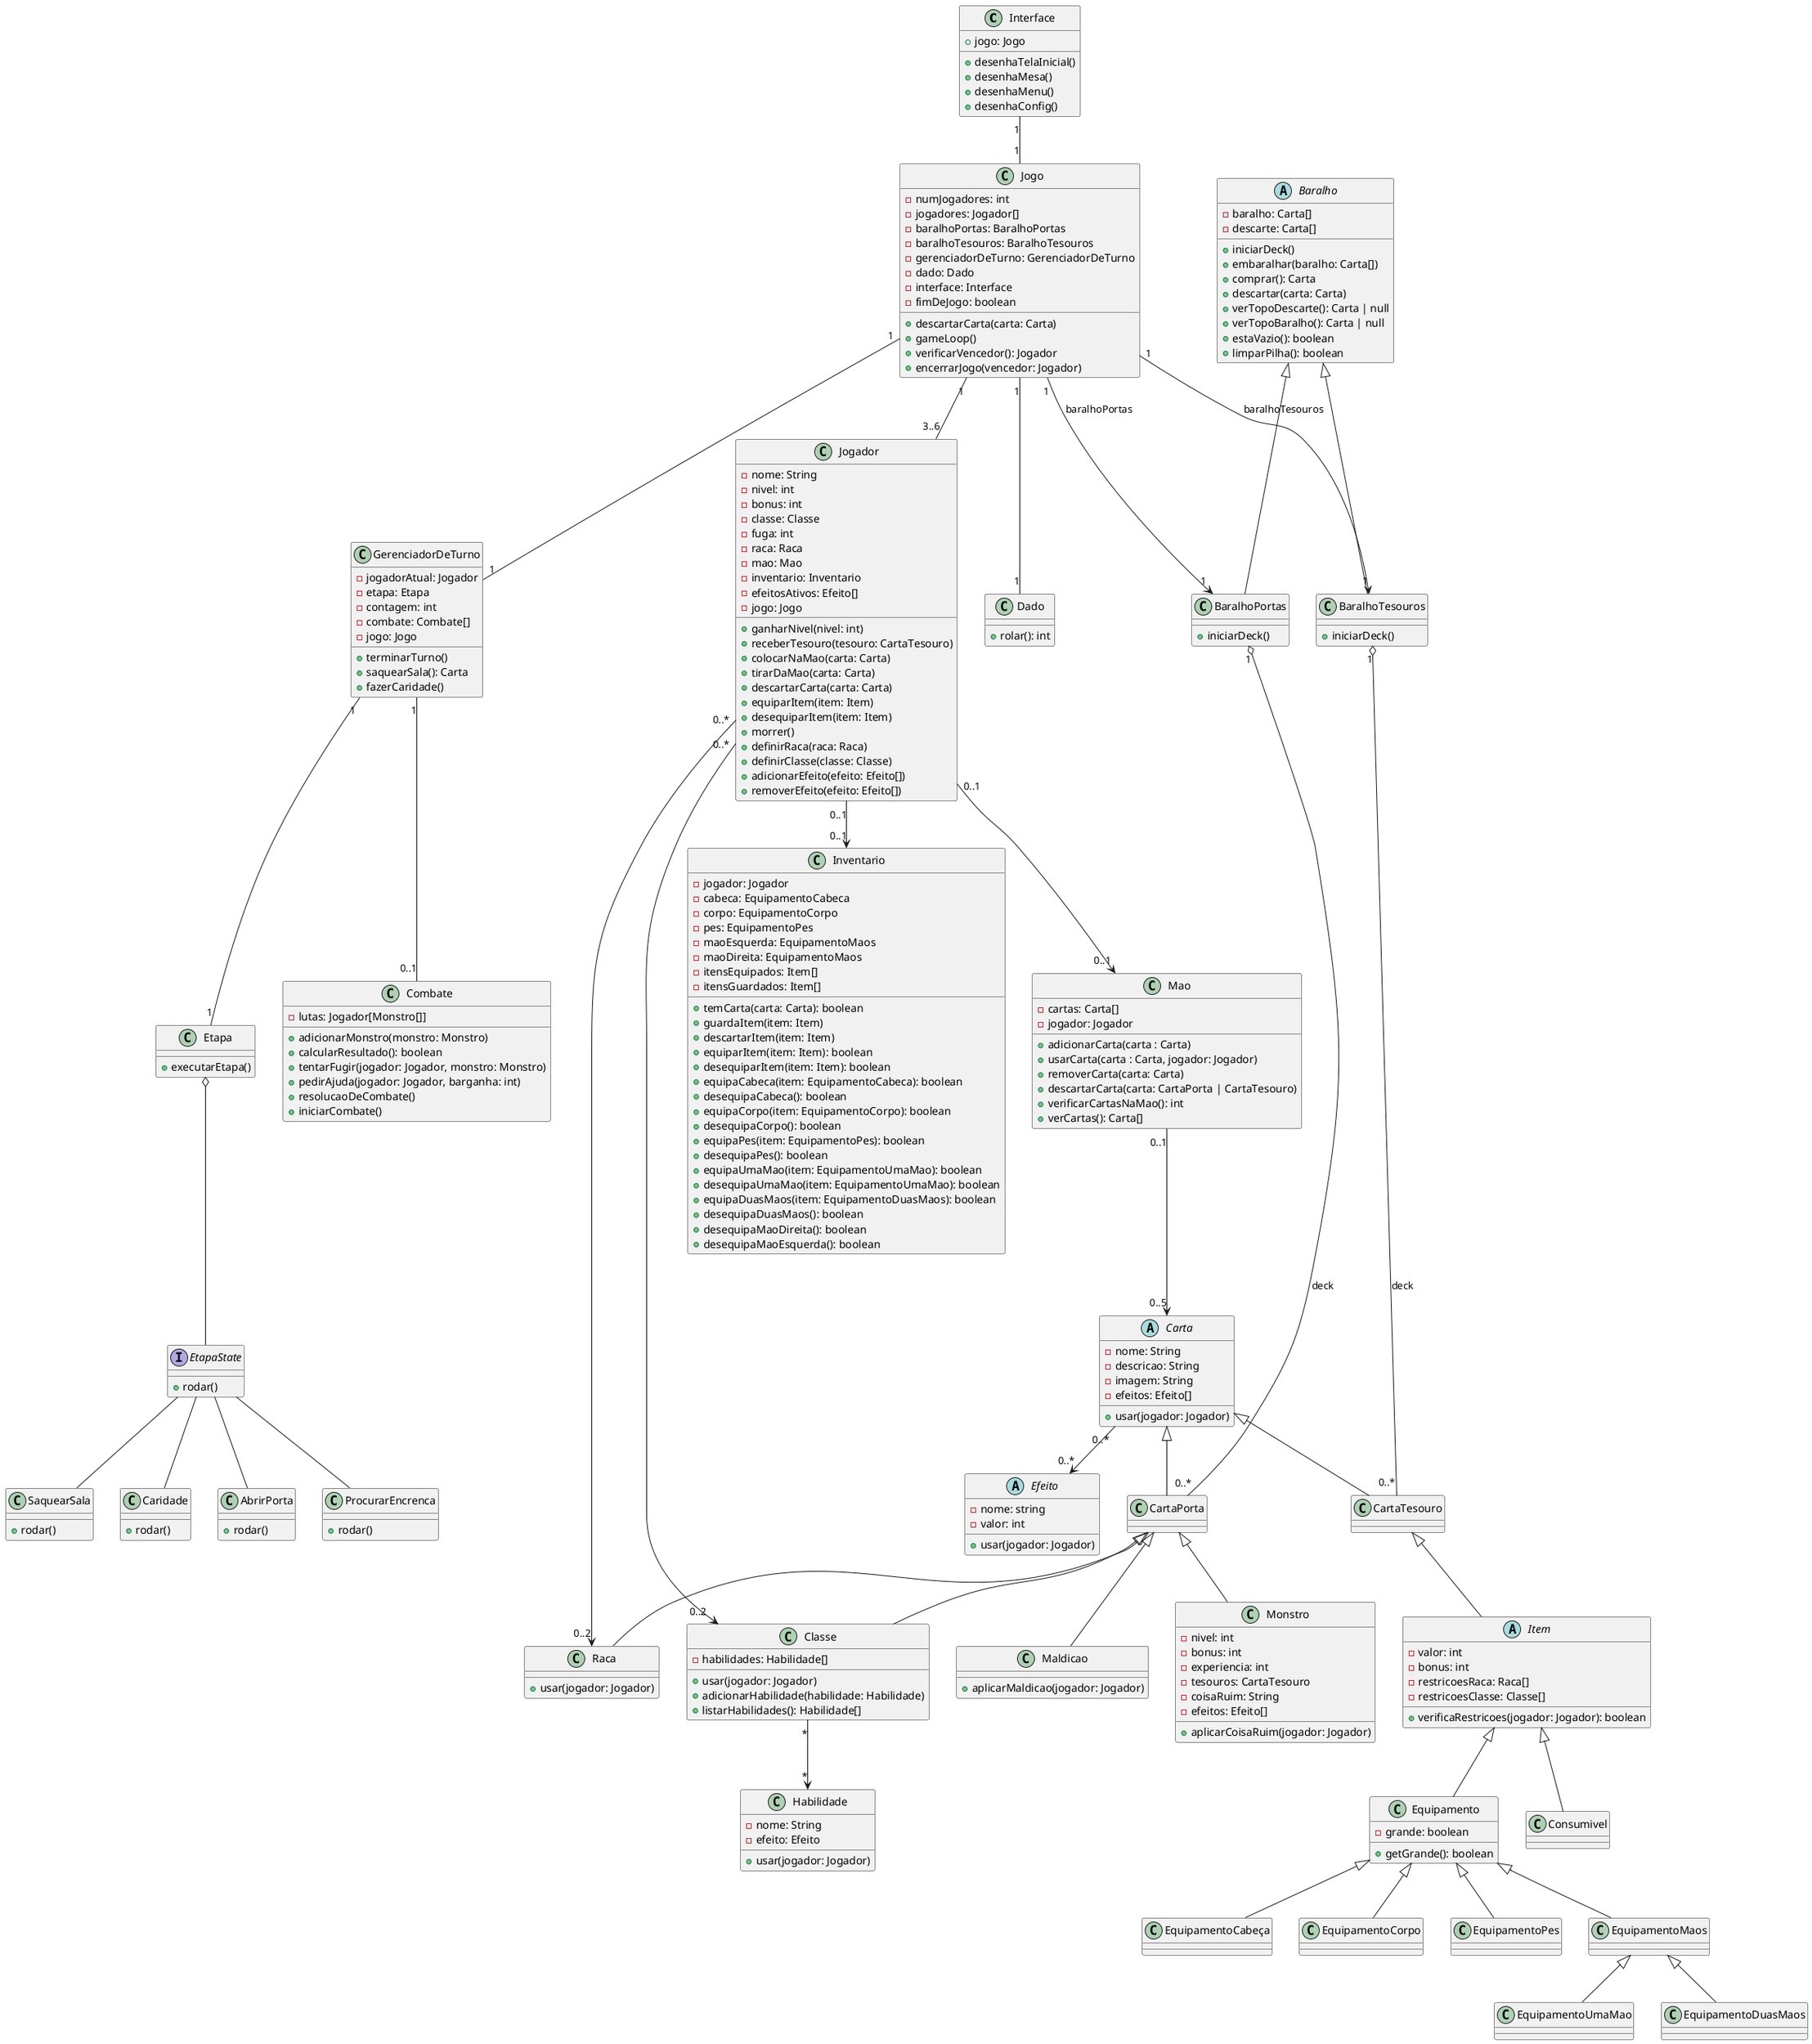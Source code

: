@startuml
class Interface {
  + jogo: Jogo
  + desenhaTelaInicial()
  + desenhaMesa()
  + desenhaMenu()
  + desenhaConfig()
}

class Jogo {
  - numJogadores: int
  - jogadores: Jogador[]
  - baralhoPortas: BaralhoPortas
  - baralhoTesouros: BaralhoTesouros
  - gerenciadorDeTurno: GerenciadorDeTurno
  - dado: Dado
  - interface: Interface
  - fimDeJogo: boolean
  + descartarCarta(carta: Carta)
  + gameLoop()
  + verificarVencedor(): Jogador
  + encerrarJogo(vencedor: Jogador)
}

class Dado {
  + rolar(): int
}

class Jogador {
  - nome: String
  - nivel: int
  - bonus: int
  - classe: Classe
  - fuga: int
  - raca: Raca
  - mao: Mao
  - inventario: Inventario
  - efeitosAtivos: Efeito[]
  - jogo: Jogo
  + ganharNivel(nivel: int)
  + receberTesouro(tesouro: CartaTesouro)
  + colocarNaMao(carta: Carta)
  + tirarDaMao(carta: Carta)
  + descartarCarta(carta: Carta)
  + equiparItem(item: Item)
  + desequiparItem(item: Item)
  + morrer()
  + definirRaca(raca: Raca)
  + definirClasse(classe: Classe)
  + adicionarEfeito(efeito: Efeito[])
  + removerEfeito(efeito: Efeito[])
}

class GerenciadorDeTurno {
  - jogadorAtual: Jogador
  - etapa: Etapa
  - contagem: int
  - combate: Combate[]
  - jogo: Jogo
  + terminarTurno()
  + saquearSala(): Carta
  + fazerCaridade()
}

class Mao {
  - cartas: Carta[]
  - jogador: Jogador
  + adicionarCarta(carta : Carta)
  + usarCarta(carta : Carta, jogador: Jogador)
  + removerCarta(carta: Carta)
  + descartarCarta(carta: CartaPorta | CartaTesouro)
  + verificarCartasNaMao(): int
  + verCartas(): Carta[]
}

class Inventario {
  - jogador: Jogador
  - cabeca: EquipamentoCabeca
  - corpo: EquipamentoCorpo
  - pes: EquipamentoPes
  - maoEsquerda: EquipamentoMaos
  - maoDireita: EquipamentoMaos
  - itensEquipados: Item[]
  - itensGuardados: Item[]
  + temCarta(carta: Carta): boolean
  + guardaItem(item: Item)
  + descartarItem(item: Item)
  + equiparItem(item: Item): boolean
  + desequiparItem(item: Item): boolean
  + equipaCabeca(item: EquipamentoCabeca): boolean
  + desequipaCabeca(): boolean
  + equipaCorpo(item: EquipamentoCorpo): boolean
  + desequipaCorpo(): boolean
  + equipaPes(item: EquipamentoPes): boolean
  + desequipaPes(): boolean
  + equipaUmaMao(item: EquipamentoUmaMao): boolean
  + desequipaUmaMao(item: EquipamentoUmaMao): boolean
  + equipaDuasMaos(item: EquipamentoDuasMaos): boolean
  + desequipaDuasMaos(): boolean
  + desequipaMaoDireita(): boolean
  + desequipaMaoEsquerda(): boolean
}

class Combate {
  - lutas: Jogador[Monstro[]]
  + adicionarMonstro(monstro: Monstro)
  + calcularResultado(): boolean
  + tentarFugir(jogador: Jogador, monstro: Monstro)
  + pedirAjuda(jogador: Jogador, barganha: int)
  + resolucaoDeCombate()
  + iniciarCombate()
}

abstract class Efeito {
  - nome: string
  - valor: int
  + usar(jogador: Jogador)
}

interface EtapaState {
  + rodar()
}

class AbrirPorta {
  + rodar()
}

class ProcurarEncrenca {
  + rodar()
}

class SaquearSala {
  + rodar()
}

class Caridade {
  + rodar()
}

class Etapa {
  + executarEtapa()
}

abstract class Carta {
  - nome: String
  - descricao: String
  - imagem: String
  - efeitos: Efeito[]
  + usar(jogador: Jogador)
}

class Monstro extends CartaPorta {
  - nivel: int
  - bonus: int
  - experiencia: int
  - tesouros: CartaTesouro
  - coisaRuim: String
  - efeitos: Efeito[]
  + aplicarCoisaRuim(jogador: Jogador)
}

class Maldicao extends CartaPorta {
  + aplicarMaldicao(jogador: Jogador)
}

abstract class Item extends CartaTesouro {
  - valor: int
  - bonus: int
  - restricoesRaca: Raca[]
  - restricoesClasse: Classe[]
  + verificaRestricoes(jogador: Jogador): boolean
}

class Equipamento extends Item {
  - grande: boolean
  + getGrande(): boolean
}

class EquipamentoCabeça extends Equipamento {

}

class EquipamentoCorpo extends Equipamento {

}

class EquipamentoPes extends Equipamento {

}

class EquipamentoMaos extends Equipamento {

}
class EquipamentoUmaMao extends EquipamentoMaos {

}

class EquipamentoDuasMaos extends EquipamentoMaos {

}

class Consumivel extends Item {

}

abstract class Baralho {
  - baralho: Carta[]
  - descarte: Carta[]
  + iniciarDeck()
  + embaralhar(baralho: Carta[])
  + comprar(): Carta
  + descartar(carta: Carta)
  + verTopoDescarte(): Carta | null
  + verTopoBaralho(): Carta | null
  + estaVazio(): boolean
  + limparPilha(): boolean
}

class BaralhoPortas extends Baralho {
  + iniciarDeck()
}

class BaralhoTesouros extends Baralho {
  + iniciarDeck()
}

class CartaPorta extends Carta {

}

class CartaTesouro extends Carta {

}

class Raca extends CartaPorta {
  + usar(jogador: Jogador)
}

class Classe extends CartaPorta {
  - habilidades: Habilidade[]
  + usar(jogador: Jogador)
  + adicionarHabilidade(habilidade: Habilidade)
  + listarHabilidades(): Habilidade[]
}

class Habilidade {
  - nome: String
  - efeito: Efeito
  + usar(jogador: Jogador)
}

Interface "1" -- "1" Jogo
Jogo "1" -- "3..6" Jogador
Jogo "1" -- "1" Dado
Jogo "1" -- "1" GerenciadorDeTurno
Jogo "1" --> "1" BaralhoPortas : baralhoPortas
Jogo "1" --> "1" BaralhoTesouros : baralhoTesouros
Jogador "0..1" --> "0..1" Mao
Jogador "0..1" --> "0..1" Inventario
GerenciadorDeTurno "1" -- "0..1" Combate
GerenciadorDeTurno "1" -- "1" Etapa
Mao "0..1" --> "0..5" Carta
Carta "0..*" --> "0..*" Efeito
Jogador "0..*" --> "0..2" Raca
Jogador "0..*" --> "0..2" Classe
Classe "*" --> "*" Habilidade
BaralhoPortas "1" o-- "0..*" CartaPorta : deck
BaralhoTesouros "1" o-- "0..*" CartaTesouro : deck
Etapa o-- EtapaState
EtapaState -- AbrirPorta
EtapaState -- ProcurarEncrenca
EtapaState -- SaquearSala
EtapaState -- Caridade

@enduml